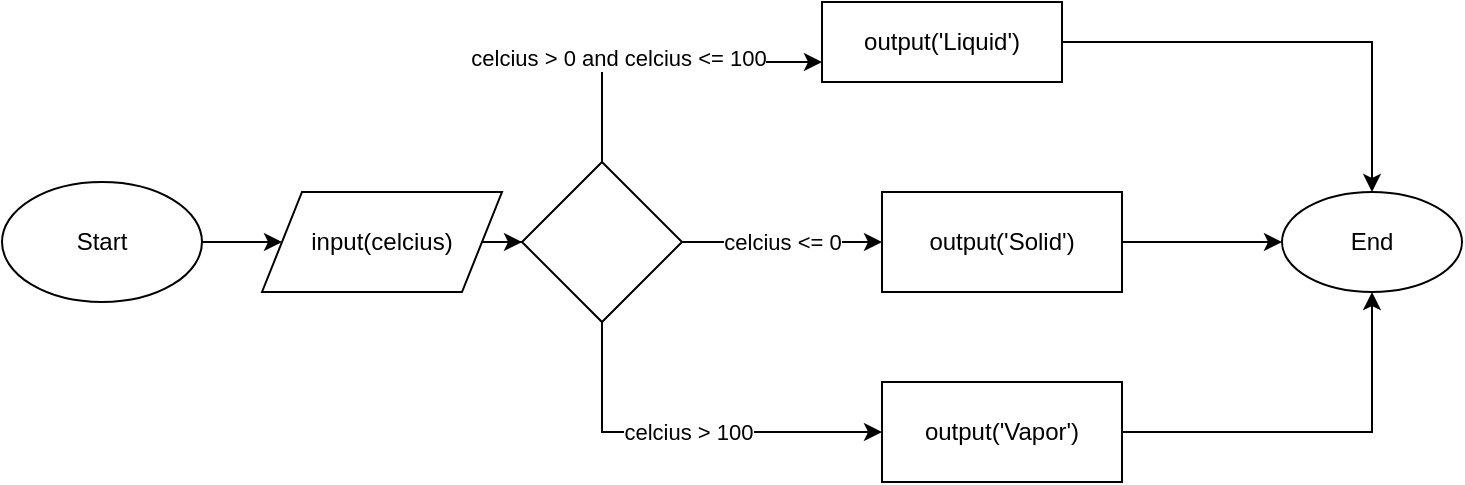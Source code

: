 <mxfile version="14.4.3" type="device" pages="2"><diagram id="C5RBs43oDa-KdzZeNtuy" name="Page-1"><mxGraphModel dx="852" dy="494" grid="1" gridSize="10" guides="1" tooltips="1" connect="1" arrows="1" fold="1" page="1" pageScale="1" pageWidth="827" pageHeight="1169" math="0" shadow="0"><root><mxCell id="WIyWlLk6GJQsqaUBKTNV-0"/><mxCell id="WIyWlLk6GJQsqaUBKTNV-1" parent="WIyWlLk6GJQsqaUBKTNV-0"/><mxCell id="Q1DYg8PML3aBQAVy0_QL-6" value="" style="edgeStyle=orthogonalEdgeStyle;rounded=0;orthogonalLoop=1;jettySize=auto;html=1;" edge="1" parent="WIyWlLk6GJQsqaUBKTNV-1" source="Q1DYg8PML3aBQAVy0_QL-0" target="Q1DYg8PML3aBQAVy0_QL-5"><mxGeometry relative="1" as="geometry"/></mxCell><mxCell id="Q1DYg8PML3aBQAVy0_QL-0" value="Start" style="ellipse;whiteSpace=wrap;html=1;" vertex="1" parent="WIyWlLk6GJQsqaUBKTNV-1"><mxGeometry x="40" y="190" width="100" height="60" as="geometry"/></mxCell><mxCell id="Q1DYg8PML3aBQAVy0_QL-8" value="" style="edgeStyle=orthogonalEdgeStyle;rounded=0;orthogonalLoop=1;jettySize=auto;html=1;" edge="1" parent="WIyWlLk6GJQsqaUBKTNV-1" source="Q1DYg8PML3aBQAVy0_QL-5" target="Q1DYg8PML3aBQAVy0_QL-7"><mxGeometry relative="1" as="geometry"/></mxCell><mxCell id="Q1DYg8PML3aBQAVy0_QL-5" value="input(celcius)" style="shape=parallelogram;perimeter=parallelogramPerimeter;whiteSpace=wrap;html=1;fixedSize=1;" vertex="1" parent="WIyWlLk6GJQsqaUBKTNV-1"><mxGeometry x="170" y="195" width="120" height="50" as="geometry"/></mxCell><mxCell id="Q1DYg8PML3aBQAVy0_QL-10" value="celcius &amp;lt;= 0" style="edgeStyle=orthogonalEdgeStyle;rounded=0;orthogonalLoop=1;jettySize=auto;html=1;" edge="1" parent="WIyWlLk6GJQsqaUBKTNV-1" source="Q1DYg8PML3aBQAVy0_QL-7" target="Q1DYg8PML3aBQAVy0_QL-9"><mxGeometry relative="1" as="geometry"><Array as="points"><mxPoint x="460" y="220"/><mxPoint x="460" y="220"/></Array></mxGeometry></mxCell><mxCell id="Q1DYg8PML3aBQAVy0_QL-12" value="" style="edgeStyle=orthogonalEdgeStyle;rounded=0;orthogonalLoop=1;jettySize=auto;html=1;" edge="1" parent="WIyWlLk6GJQsqaUBKTNV-1" source="Q1DYg8PML3aBQAVy0_QL-7" target="Q1DYg8PML3aBQAVy0_QL-11"><mxGeometry relative="1" as="geometry"><Array as="points"><mxPoint x="340" y="130"/></Array></mxGeometry></mxCell><mxCell id="Q1DYg8PML3aBQAVy0_QL-13" value="celcius &amp;gt; 0 and celcius &amp;lt;= 100" style="edgeLabel;html=1;align=center;verticalAlign=middle;resizable=0;points=[];" vertex="1" connectable="0" parent="Q1DYg8PML3aBQAVy0_QL-12"><mxGeometry x="-0.283" y="2" relative="1" as="geometry"><mxPoint as="offset"/></mxGeometry></mxCell><mxCell id="Q1DYg8PML3aBQAVy0_QL-15" value="celcius &amp;gt; 100" style="edgeStyle=orthogonalEdgeStyle;rounded=0;orthogonalLoop=1;jettySize=auto;html=1;" edge="1" parent="WIyWlLk6GJQsqaUBKTNV-1" source="Q1DYg8PML3aBQAVy0_QL-7" target="Q1DYg8PML3aBQAVy0_QL-14"><mxGeometry relative="1" as="geometry"><Array as="points"><mxPoint x="340" y="315"/></Array></mxGeometry></mxCell><mxCell id="Q1DYg8PML3aBQAVy0_QL-7" value="" style="rhombus;whiteSpace=wrap;html=1;" vertex="1" parent="WIyWlLk6GJQsqaUBKTNV-1"><mxGeometry x="300" y="180" width="80" height="80" as="geometry"/></mxCell><mxCell id="Q1DYg8PML3aBQAVy0_QL-17" value="" style="edgeStyle=orthogonalEdgeStyle;rounded=0;orthogonalLoop=1;jettySize=auto;html=1;" edge="1" parent="WIyWlLk6GJQsqaUBKTNV-1" source="Q1DYg8PML3aBQAVy0_QL-9" target="Q1DYg8PML3aBQAVy0_QL-16"><mxGeometry relative="1" as="geometry"/></mxCell><mxCell id="Q1DYg8PML3aBQAVy0_QL-9" value="output('Solid')" style="whiteSpace=wrap;html=1;" vertex="1" parent="WIyWlLk6GJQsqaUBKTNV-1"><mxGeometry x="480" y="195" width="120" height="50" as="geometry"/></mxCell><mxCell id="Q1DYg8PML3aBQAVy0_QL-18" style="edgeStyle=orthogonalEdgeStyle;rounded=0;orthogonalLoop=1;jettySize=auto;html=1;entryX=0.5;entryY=0;entryDx=0;entryDy=0;" edge="1" parent="WIyWlLk6GJQsqaUBKTNV-1" source="Q1DYg8PML3aBQAVy0_QL-11" target="Q1DYg8PML3aBQAVy0_QL-16"><mxGeometry relative="1" as="geometry"/></mxCell><mxCell id="Q1DYg8PML3aBQAVy0_QL-11" value="output('Liquid')" style="whiteSpace=wrap;html=1;" vertex="1" parent="WIyWlLk6GJQsqaUBKTNV-1"><mxGeometry x="450" y="100" width="120" height="40" as="geometry"/></mxCell><mxCell id="Q1DYg8PML3aBQAVy0_QL-19" style="edgeStyle=orthogonalEdgeStyle;rounded=0;orthogonalLoop=1;jettySize=auto;html=1;entryX=0.5;entryY=1;entryDx=0;entryDy=0;" edge="1" parent="WIyWlLk6GJQsqaUBKTNV-1" source="Q1DYg8PML3aBQAVy0_QL-14" target="Q1DYg8PML3aBQAVy0_QL-16"><mxGeometry relative="1" as="geometry"/></mxCell><mxCell id="Q1DYg8PML3aBQAVy0_QL-14" value="output('Vapor')" style="whiteSpace=wrap;html=1;" vertex="1" parent="WIyWlLk6GJQsqaUBKTNV-1"><mxGeometry x="480" y="290" width="120" height="50" as="geometry"/></mxCell><mxCell id="Q1DYg8PML3aBQAVy0_QL-16" value="End" style="ellipse;whiteSpace=wrap;html=1;" vertex="1" parent="WIyWlLk6GJQsqaUBKTNV-1"><mxGeometry x="680" y="195" width="90" height="50" as="geometry"/></mxCell></root></mxGraphModel></diagram><diagram id="OO-xR5KJU5fo_9HWeoXU" name="Page-2"><mxGraphModel dx="852" dy="494" grid="1" gridSize="10" guides="1" tooltips="1" connect="1" arrows="1" fold="1" page="1" pageScale="1" pageWidth="850" pageHeight="1100" math="0" shadow="0"><root><mxCell id="k-vVK5BMOkFQ0rRSo94D-0"/><mxCell id="k-vVK5BMOkFQ0rRSo94D-1" parent="k-vVK5BMOkFQ0rRSo94D-0"/><mxCell id="K0eToEsuEAZ9I6M-W--P-1" value="" style="edgeStyle=orthogonalEdgeStyle;rounded=0;orthogonalLoop=1;jettySize=auto;html=1;" edge="1" parent="k-vVK5BMOkFQ0rRSo94D-1" source="k-vVK5BMOkFQ0rRSo94D-2" target="K0eToEsuEAZ9I6M-W--P-0"><mxGeometry relative="1" as="geometry"/></mxCell><mxCell id="k-vVK5BMOkFQ0rRSo94D-2" value="Start" style="ellipse;whiteSpace=wrap;html=1;" vertex="1" parent="k-vVK5BMOkFQ0rRSo94D-1"><mxGeometry x="60" y="200" width="90" height="60" as="geometry"/></mxCell><mxCell id="K0eToEsuEAZ9I6M-W--P-3" value="" style="edgeStyle=orthogonalEdgeStyle;rounded=0;orthogonalLoop=1;jettySize=auto;html=1;" edge="1" parent="k-vVK5BMOkFQ0rRSo94D-1" source="K0eToEsuEAZ9I6M-W--P-0" target="K0eToEsuEAZ9I6M-W--P-2"><mxGeometry relative="1" as="geometry"/></mxCell><mxCell id="K0eToEsuEAZ9I6M-W--P-0" value="input(a,b,c)" style="shape=parallelogram;perimeter=parallelogramPerimeter;whiteSpace=wrap;html=1;fixedSize=1;" vertex="1" parent="k-vVK5BMOkFQ0rRSo94D-1"><mxGeometry x="180" y="205" width="120" height="50" as="geometry"/></mxCell><mxCell id="K0eToEsuEAZ9I6M-W--P-5" value="" style="edgeStyle=orthogonalEdgeStyle;rounded=0;orthogonalLoop=1;jettySize=auto;html=1;" edge="1" parent="k-vVK5BMOkFQ0rRSo94D-1" source="K0eToEsuEAZ9I6M-W--P-2" target="K0eToEsuEAZ9I6M-W--P-4"><mxGeometry relative="1" as="geometry"><Array as="points"><mxPoint x="360" y="90"/></Array></mxGeometry></mxCell><mxCell id="K0eToEsuEAZ9I6M-W--P-8" value="a &amp;lt; b and b &amp;lt; c" style="edgeLabel;html=1;align=center;verticalAlign=middle;resizable=0;points=[];" vertex="1" connectable="0" parent="K0eToEsuEAZ9I6M-W--P-5"><mxGeometry x="-0.158" relative="1" as="geometry"><mxPoint x="79" as="offset"/></mxGeometry></mxCell><mxCell id="K0eToEsuEAZ9I6M-W--P-12" style="edgeStyle=orthogonalEdgeStyle;rounded=0;orthogonalLoop=1;jettySize=auto;html=1;entryX=0;entryY=0.5;entryDx=0;entryDy=0;" edge="1" parent="k-vVK5BMOkFQ0rRSo94D-1" target="K0eToEsuEAZ9I6M-W--P-11"><mxGeometry relative="1" as="geometry"><mxPoint x="360" y="110" as="sourcePoint"/><Array as="points"><mxPoint x="360" y="160"/></Array></mxGeometry></mxCell><mxCell id="K0eToEsuEAZ9I6M-W--P-13" value="a &amp;lt; c and c &amp;lt; b" style="edgeLabel;html=1;align=center;verticalAlign=middle;resizable=0;points=[];" vertex="1" connectable="0" parent="K0eToEsuEAZ9I6M-W--P-12"><mxGeometry x="-0.4" y="3" relative="1" as="geometry"><mxPoint x="82" y="3" as="offset"/></mxGeometry></mxCell><mxCell id="K0eToEsuEAZ9I6M-W--P-2" value="" style="rhombus;whiteSpace=wrap;html=1;" vertex="1" parent="k-vVK5BMOkFQ0rRSo94D-1"><mxGeometry x="320" y="190" width="80" height="80" as="geometry"/></mxCell><mxCell id="K0eToEsuEAZ9I6M-W--P-28" style="edgeStyle=orthogonalEdgeStyle;rounded=0;orthogonalLoop=1;jettySize=auto;html=1;entryX=0.5;entryY=0;entryDx=0;entryDy=0;" edge="1" parent="k-vVK5BMOkFQ0rRSo94D-1" source="K0eToEsuEAZ9I6M-W--P-4" target="K0eToEsuEAZ9I6M-W--P-26"><mxGeometry relative="1" as="geometry"/></mxCell><mxCell id="K0eToEsuEAZ9I6M-W--P-4" value="output(a,b,c)" style="whiteSpace=wrap;html=1;" vertex="1" parent="k-vVK5BMOkFQ0rRSo94D-1"><mxGeometry x="570" y="70" width="120" height="40" as="geometry"/></mxCell><mxCell id="K0eToEsuEAZ9I6M-W--P-29" style="edgeStyle=orthogonalEdgeStyle;rounded=0;orthogonalLoop=1;jettySize=auto;html=1;entryX=0.5;entryY=0;entryDx=0;entryDy=0;" edge="1" parent="k-vVK5BMOkFQ0rRSo94D-1" source="K0eToEsuEAZ9I6M-W--P-11" target="K0eToEsuEAZ9I6M-W--P-26"><mxGeometry relative="1" as="geometry"/></mxCell><mxCell id="K0eToEsuEAZ9I6M-W--P-11" value="output(a,c,b)" style="whiteSpace=wrap;html=1;" vertex="1" parent="k-vVK5BMOkFQ0rRSo94D-1"><mxGeometry x="570" y="140" width="120" height="40" as="geometry"/></mxCell><mxCell id="K0eToEsuEAZ9I6M-W--P-14" style="edgeStyle=orthogonalEdgeStyle;rounded=0;orthogonalLoop=1;jettySize=auto;html=1;entryX=0;entryY=0.5;entryDx=0;entryDy=0;" edge="1" parent="k-vVK5BMOkFQ0rRSo94D-1" target="K0eToEsuEAZ9I6M-W--P-16"><mxGeometry relative="1" as="geometry"><mxPoint x="400" y="230" as="sourcePoint"/></mxGeometry></mxCell><mxCell id="K0eToEsuEAZ9I6M-W--P-15" value="b &amp;lt; a and a &amp;lt; c" style="edgeLabel;html=1;align=center;verticalAlign=middle;resizable=0;points=[];" vertex="1" connectable="0" parent="K0eToEsuEAZ9I6M-W--P-14"><mxGeometry x="-0.4" y="3" relative="1" as="geometry"><mxPoint x="19" y="3" as="offset"/></mxGeometry></mxCell><mxCell id="K0eToEsuEAZ9I6M-W--P-27" style="edgeStyle=orthogonalEdgeStyle;rounded=0;orthogonalLoop=1;jettySize=auto;html=1;" edge="1" parent="k-vVK5BMOkFQ0rRSo94D-1" source="K0eToEsuEAZ9I6M-W--P-16" target="K0eToEsuEAZ9I6M-W--P-26"><mxGeometry relative="1" as="geometry"><Array as="points"><mxPoint x="740" y="230"/><mxPoint x="740" y="230"/></Array></mxGeometry></mxCell><mxCell id="K0eToEsuEAZ9I6M-W--P-16" value="output(b,c,a)" style="whiteSpace=wrap;html=1;" vertex="1" parent="k-vVK5BMOkFQ0rRSo94D-1"><mxGeometry x="570" y="210" width="120" height="40" as="geometry"/></mxCell><mxCell id="K0eToEsuEAZ9I6M-W--P-17" value="" style="edgeStyle=orthogonalEdgeStyle;rounded=0;orthogonalLoop=1;jettySize=auto;html=1;exitX=0.5;exitY=1;exitDx=0;exitDy=0;" edge="1" parent="k-vVK5BMOkFQ0rRSo94D-1" target="K0eToEsuEAZ9I6M-W--P-19" source="K0eToEsuEAZ9I6M-W--P-2"><mxGeometry relative="1" as="geometry"><mxPoint x="360" y="450" as="sourcePoint"/><Array as="points"><mxPoint x="360" y="300"/></Array></mxGeometry></mxCell><mxCell id="K0eToEsuEAZ9I6M-W--P-18" value="c &amp;lt; a and a &amp;lt; b" style="edgeLabel;html=1;align=center;verticalAlign=middle;resizable=0;points=[];" vertex="1" connectable="0" parent="K0eToEsuEAZ9I6M-W--P-17"><mxGeometry x="-0.158" relative="1" as="geometry"><mxPoint x="39" as="offset"/></mxGeometry></mxCell><mxCell id="K0eToEsuEAZ9I6M-W--P-30" style="edgeStyle=orthogonalEdgeStyle;rounded=0;orthogonalLoop=1;jettySize=auto;html=1;entryX=0.5;entryY=1;entryDx=0;entryDy=0;" edge="1" parent="k-vVK5BMOkFQ0rRSo94D-1" source="K0eToEsuEAZ9I6M-W--P-19" target="K0eToEsuEAZ9I6M-W--P-26"><mxGeometry relative="1" as="geometry"/></mxCell><mxCell id="K0eToEsuEAZ9I6M-W--P-19" value="output(c,a,b)" style="whiteSpace=wrap;html=1;" vertex="1" parent="k-vVK5BMOkFQ0rRSo94D-1"><mxGeometry x="570" y="280" width="120" height="40" as="geometry"/></mxCell><mxCell id="K0eToEsuEAZ9I6M-W--P-23" value="" style="edgeStyle=orthogonalEdgeStyle;rounded=0;orthogonalLoop=1;jettySize=auto;html=1;exitX=0.5;exitY=1;exitDx=0;exitDy=0;" edge="1" parent="k-vVK5BMOkFQ0rRSo94D-1" target="K0eToEsuEAZ9I6M-W--P-25"><mxGeometry relative="1" as="geometry"><mxPoint x="360" y="300" as="sourcePoint"/><Array as="points"><mxPoint x="360" y="360"/><mxPoint x="630" y="360"/></Array></mxGeometry></mxCell><mxCell id="K0eToEsuEAZ9I6M-W--P-24" value="c &amp;lt; b and b &amp;lt; a" style="edgeLabel;html=1;align=center;verticalAlign=middle;resizable=0;points=[];" vertex="1" connectable="0" parent="K0eToEsuEAZ9I6M-W--P-23"><mxGeometry x="-0.158" relative="1" as="geometry"><mxPoint x="56" as="offset"/></mxGeometry></mxCell><mxCell id="K0eToEsuEAZ9I6M-W--P-31" style="edgeStyle=orthogonalEdgeStyle;rounded=0;orthogonalLoop=1;jettySize=auto;html=1;" edge="1" parent="k-vVK5BMOkFQ0rRSo94D-1" source="K0eToEsuEAZ9I6M-W--P-25" target="K0eToEsuEAZ9I6M-W--P-26"><mxGeometry relative="1" as="geometry"/></mxCell><mxCell id="K0eToEsuEAZ9I6M-W--P-25" value="output(c,b,a)" style="whiteSpace=wrap;html=1;" vertex="1" parent="k-vVK5BMOkFQ0rRSo94D-1"><mxGeometry x="570" y="340" width="120" height="40" as="geometry"/></mxCell><mxCell id="K0eToEsuEAZ9I6M-W--P-26" value="End" style="ellipse;whiteSpace=wrap;html=1;" vertex="1" parent="k-vVK5BMOkFQ0rRSo94D-1"><mxGeometry x="750" y="205" width="90" height="60" as="geometry"/></mxCell></root></mxGraphModel></diagram></mxfile>